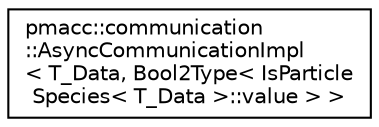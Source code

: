 digraph "Graphical Class Hierarchy"
{
 // LATEX_PDF_SIZE
  edge [fontname="Helvetica",fontsize="10",labelfontname="Helvetica",labelfontsize="10"];
  node [fontname="Helvetica",fontsize="10",shape=record];
  rankdir="LR";
  Node0 [label="pmacc::communication\l::AsyncCommunicationImpl\l\< T_Data, Bool2Type\< IsParticle\lSpecies\< T_Data \>::value \> \>",height=0.2,width=0.4,color="black", fillcolor="white", style="filled",URL="$structpmacc_1_1communication_1_1_async_communication_impl_3_01_t___data_00_01_bool2_type_3_01_is2228362fc9ebdabe87d74872a68d92a2.html",tooltip=" "];
}
